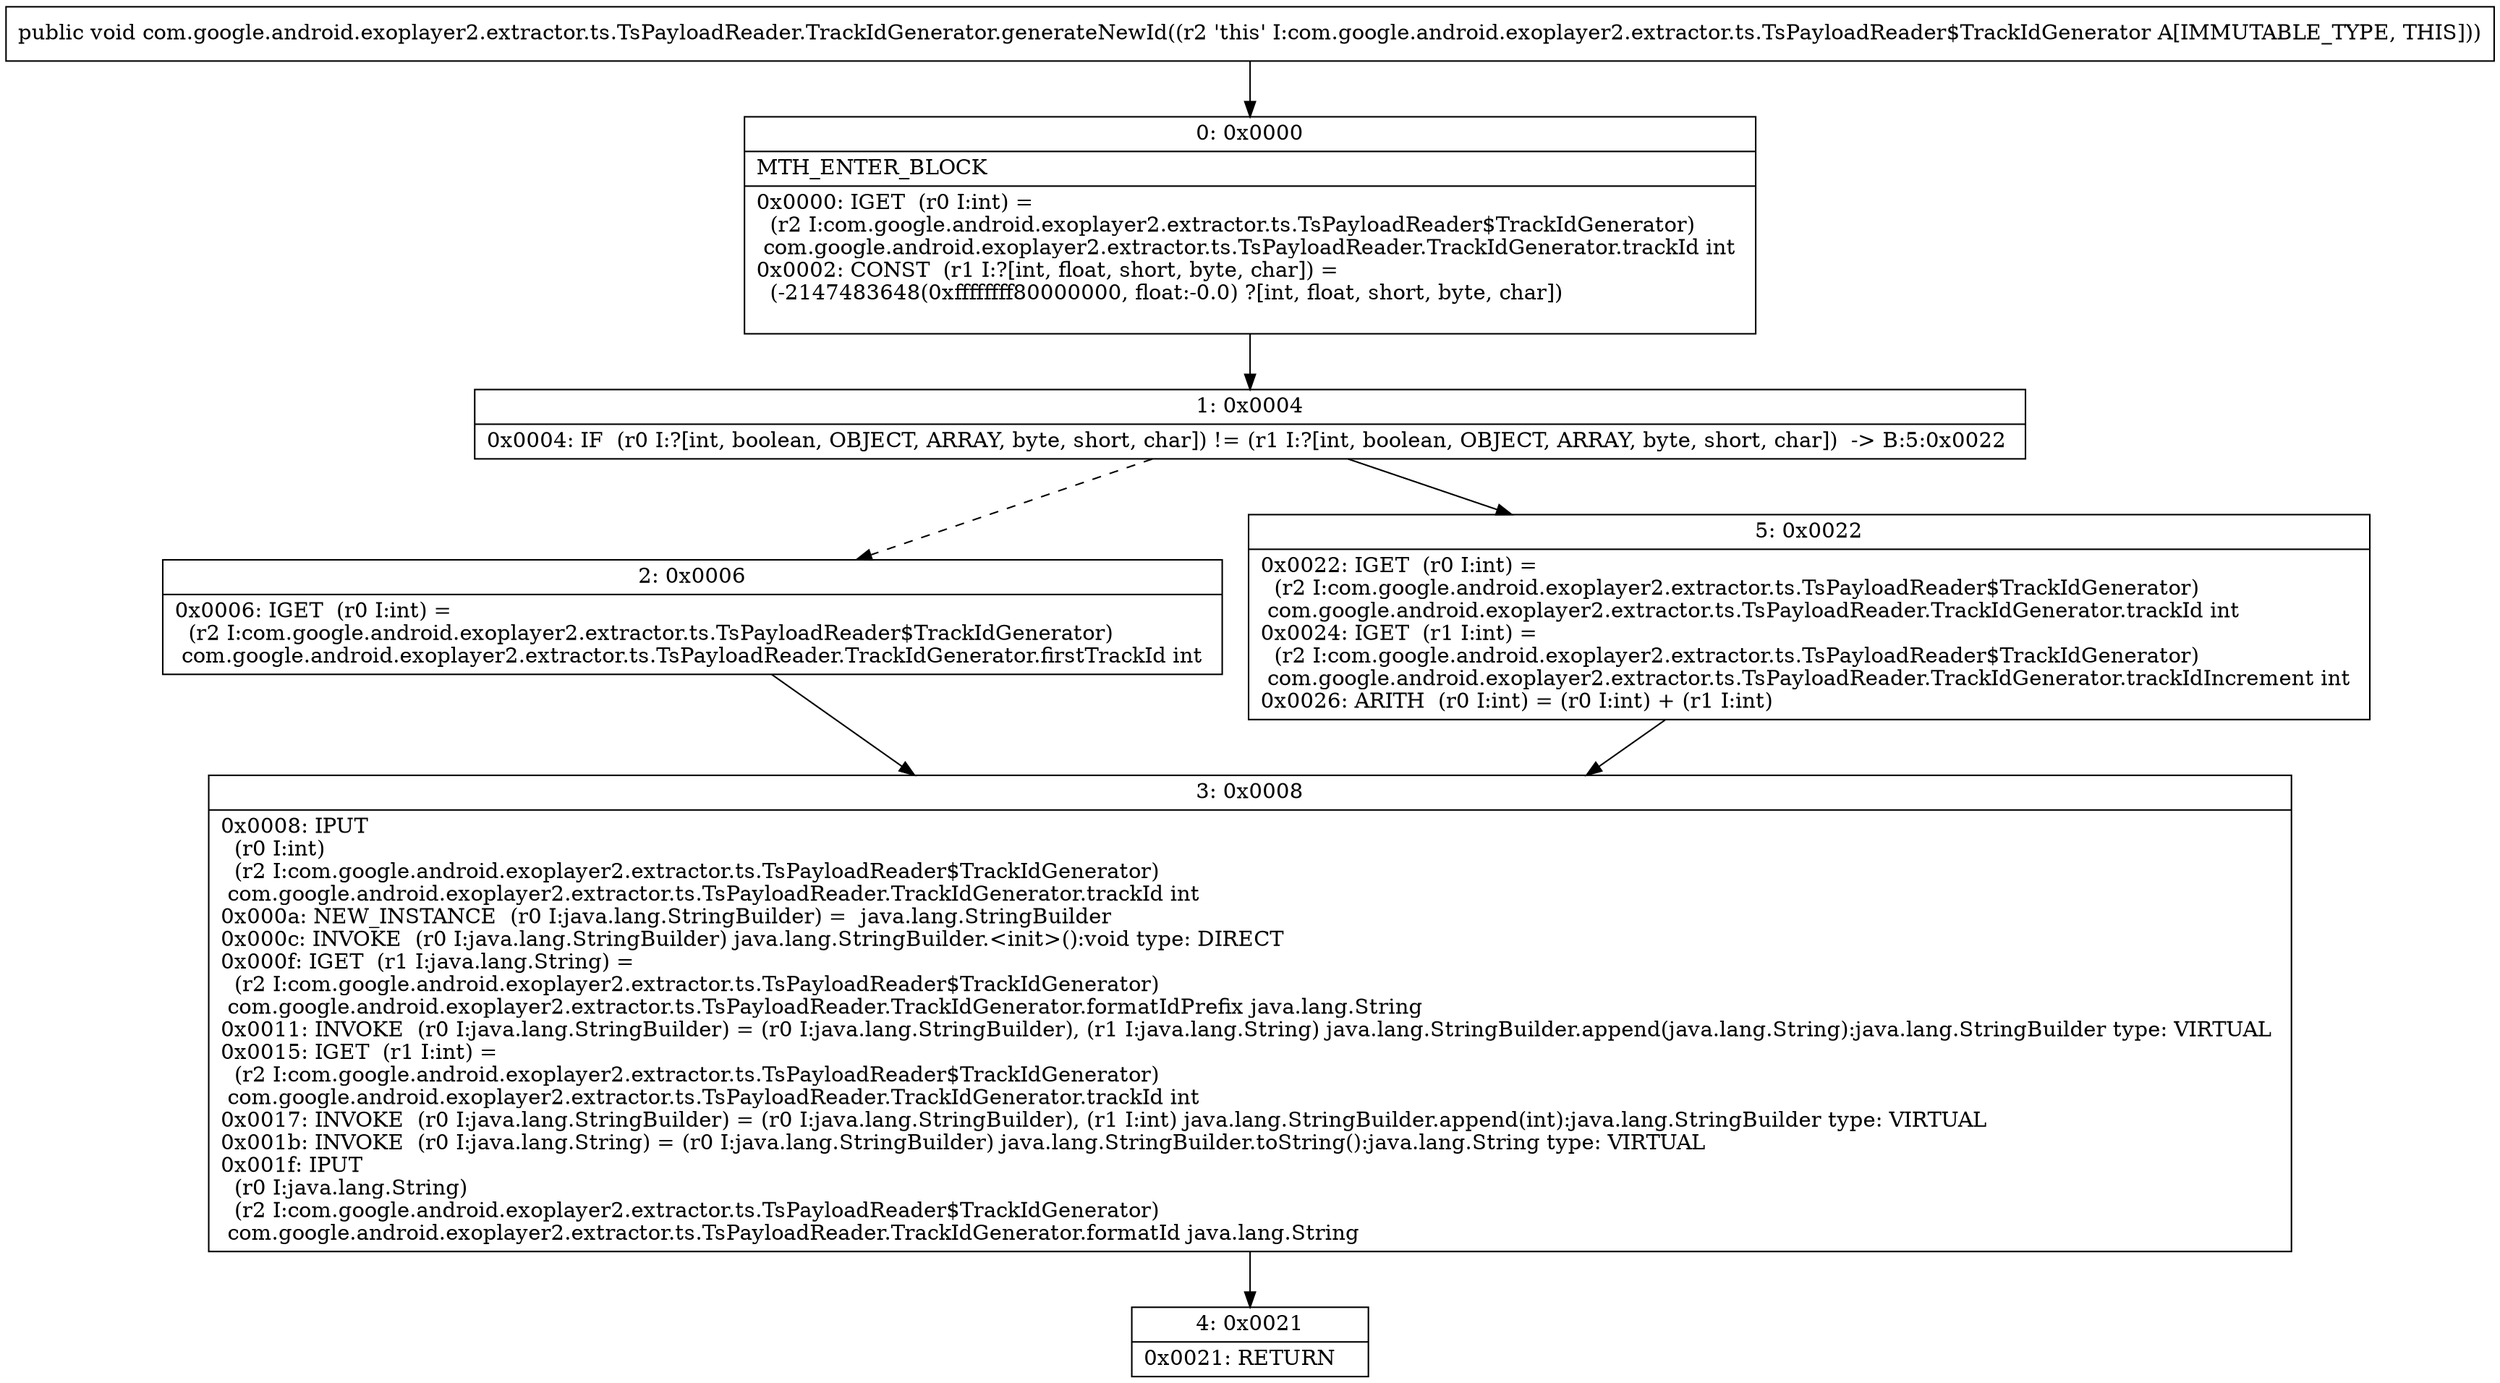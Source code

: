 digraph "CFG forcom.google.android.exoplayer2.extractor.ts.TsPayloadReader.TrackIdGenerator.generateNewId()V" {
Node_0 [shape=record,label="{0\:\ 0x0000|MTH_ENTER_BLOCK\l|0x0000: IGET  (r0 I:int) = \l  (r2 I:com.google.android.exoplayer2.extractor.ts.TsPayloadReader$TrackIdGenerator)\l com.google.android.exoplayer2.extractor.ts.TsPayloadReader.TrackIdGenerator.trackId int \l0x0002: CONST  (r1 I:?[int, float, short, byte, char]) = \l  (\-2147483648(0xffffffff80000000, float:\-0.0) ?[int, float, short, byte, char])\l \l}"];
Node_1 [shape=record,label="{1\:\ 0x0004|0x0004: IF  (r0 I:?[int, boolean, OBJECT, ARRAY, byte, short, char]) != (r1 I:?[int, boolean, OBJECT, ARRAY, byte, short, char])  \-\> B:5:0x0022 \l}"];
Node_2 [shape=record,label="{2\:\ 0x0006|0x0006: IGET  (r0 I:int) = \l  (r2 I:com.google.android.exoplayer2.extractor.ts.TsPayloadReader$TrackIdGenerator)\l com.google.android.exoplayer2.extractor.ts.TsPayloadReader.TrackIdGenerator.firstTrackId int \l}"];
Node_3 [shape=record,label="{3\:\ 0x0008|0x0008: IPUT  \l  (r0 I:int)\l  (r2 I:com.google.android.exoplayer2.extractor.ts.TsPayloadReader$TrackIdGenerator)\l com.google.android.exoplayer2.extractor.ts.TsPayloadReader.TrackIdGenerator.trackId int \l0x000a: NEW_INSTANCE  (r0 I:java.lang.StringBuilder) =  java.lang.StringBuilder \l0x000c: INVOKE  (r0 I:java.lang.StringBuilder) java.lang.StringBuilder.\<init\>():void type: DIRECT \l0x000f: IGET  (r1 I:java.lang.String) = \l  (r2 I:com.google.android.exoplayer2.extractor.ts.TsPayloadReader$TrackIdGenerator)\l com.google.android.exoplayer2.extractor.ts.TsPayloadReader.TrackIdGenerator.formatIdPrefix java.lang.String \l0x0011: INVOKE  (r0 I:java.lang.StringBuilder) = (r0 I:java.lang.StringBuilder), (r1 I:java.lang.String) java.lang.StringBuilder.append(java.lang.String):java.lang.StringBuilder type: VIRTUAL \l0x0015: IGET  (r1 I:int) = \l  (r2 I:com.google.android.exoplayer2.extractor.ts.TsPayloadReader$TrackIdGenerator)\l com.google.android.exoplayer2.extractor.ts.TsPayloadReader.TrackIdGenerator.trackId int \l0x0017: INVOKE  (r0 I:java.lang.StringBuilder) = (r0 I:java.lang.StringBuilder), (r1 I:int) java.lang.StringBuilder.append(int):java.lang.StringBuilder type: VIRTUAL \l0x001b: INVOKE  (r0 I:java.lang.String) = (r0 I:java.lang.StringBuilder) java.lang.StringBuilder.toString():java.lang.String type: VIRTUAL \l0x001f: IPUT  \l  (r0 I:java.lang.String)\l  (r2 I:com.google.android.exoplayer2.extractor.ts.TsPayloadReader$TrackIdGenerator)\l com.google.android.exoplayer2.extractor.ts.TsPayloadReader.TrackIdGenerator.formatId java.lang.String \l}"];
Node_4 [shape=record,label="{4\:\ 0x0021|0x0021: RETURN   \l}"];
Node_5 [shape=record,label="{5\:\ 0x0022|0x0022: IGET  (r0 I:int) = \l  (r2 I:com.google.android.exoplayer2.extractor.ts.TsPayloadReader$TrackIdGenerator)\l com.google.android.exoplayer2.extractor.ts.TsPayloadReader.TrackIdGenerator.trackId int \l0x0024: IGET  (r1 I:int) = \l  (r2 I:com.google.android.exoplayer2.extractor.ts.TsPayloadReader$TrackIdGenerator)\l com.google.android.exoplayer2.extractor.ts.TsPayloadReader.TrackIdGenerator.trackIdIncrement int \l0x0026: ARITH  (r0 I:int) = (r0 I:int) + (r1 I:int) \l}"];
MethodNode[shape=record,label="{public void com.google.android.exoplayer2.extractor.ts.TsPayloadReader.TrackIdGenerator.generateNewId((r2 'this' I:com.google.android.exoplayer2.extractor.ts.TsPayloadReader$TrackIdGenerator A[IMMUTABLE_TYPE, THIS])) }"];
MethodNode -> Node_0;
Node_0 -> Node_1;
Node_1 -> Node_2[style=dashed];
Node_1 -> Node_5;
Node_2 -> Node_3;
Node_3 -> Node_4;
Node_5 -> Node_3;
}

